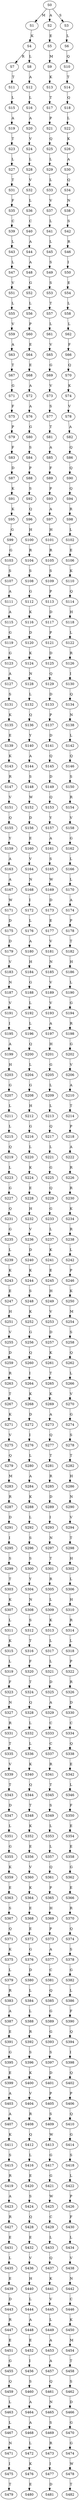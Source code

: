 strict digraph  {
	S0 -> S1 [ label = M ];
	S0 -> S2 [ label = A ];
	S0 -> S3 [ label = S ];
	S1 -> S4 [ label = K ];
	S2 -> S5 [ label = E ];
	S3 -> S6 [ label = L ];
	S4 -> S7 [ label = R ];
	S4 -> S8 [ label = L ];
	S5 -> S9 [ label = M ];
	S6 -> S10 [ label = Q ];
	S7 -> S11 [ label = T ];
	S8 -> S12 [ label = A ];
	S9 -> S13 [ label = K ];
	S10 -> S14 [ label = T ];
	S11 -> S15 [ label = L ];
	S12 -> S16 [ label = L ];
	S13 -> S17 [ label = T ];
	S14 -> S18 [ label = Q ];
	S15 -> S19 [ label = A ];
	S16 -> S20 [ label = A ];
	S17 -> S21 [ label = P ];
	S18 -> S22 [ label = L ];
	S19 -> S23 [ label = T ];
	S20 -> S24 [ label = V ];
	S21 -> S25 [ label = Q ];
	S22 -> S26 [ label = K ];
	S23 -> S27 [ label = L ];
	S24 -> S28 [ label = L ];
	S25 -> S29 [ label = L ];
	S26 -> S30 [ label = A ];
	S27 -> S31 [ label = T ];
	S28 -> S32 [ label = V ];
	S29 -> S33 [ label = L ];
	S30 -> S34 [ label = Q ];
	S31 -> S35 [ label = F ];
	S32 -> S36 [ label = L ];
	S33 -> S37 [ label = V ];
	S34 -> S38 [ label = N ];
	S35 -> S39 [ label = C ];
	S36 -> S40 [ label = C ];
	S37 -> S41 [ label = L ];
	S38 -> S42 [ label = S ];
	S39 -> S43 [ label = L ];
	S40 -> S44 [ label = A ];
	S41 -> S45 [ label = L ];
	S42 -> S46 [ label = R ];
	S43 -> S47 [ label = L ];
	S44 -> S48 [ label = A ];
	S45 -> S49 [ label = S ];
	S46 -> S50 [ label = I ];
	S47 -> S51 [ label = V ];
	S48 -> S52 [ label = G ];
	S49 -> S53 [ label = S ];
	S50 -> S54 [ label = E ];
	S51 -> S55 [ label = L ];
	S52 -> S56 [ label = L ];
	S53 -> S57 [ label = T ];
	S54 -> S58 [ label = L ];
	S55 -> S59 [ label = V ];
	S56 -> S60 [ label = P ];
	S57 -> S61 [ label = L ];
	S58 -> S62 [ label = L ];
	S59 -> S63 [ label = A ];
	S60 -> S64 [ label = E ];
	S61 -> S65 [ label = V ];
	S62 -> S66 [ label = F ];
	S63 -> S67 [ label = T ];
	S64 -> S68 [ label = E ];
	S65 -> S69 [ label = G ];
	S66 -> S70 [ label = Q ];
	S67 -> S71 [ label = G ];
	S68 -> S72 [ label = A ];
	S69 -> S73 [ label = V ];
	S70 -> S74 [ label = K ];
	S71 -> S75 [ label = F ];
	S72 -> S76 [ label = A ];
	S73 -> S77 [ label = S ];
	S74 -> S78 [ label = V ];
	S75 -> S79 [ label = P ];
	S76 -> S80 [ label = G ];
	S77 -> S81 [ label = T ];
	S78 -> S82 [ label = A ];
	S79 -> S83 [ label = F ];
	S80 -> S84 [ label = S ];
	S81 -> S85 [ label = A ];
	S82 -> S86 [ label = Q ];
	S83 -> S87 [ label = D ];
	S84 -> S88 [ label = P ];
	S85 -> S89 [ label = F ];
	S86 -> S90 [ label = Q ];
	S87 -> S91 [ label = K ];
	S88 -> S92 [ label = S ];
	S89 -> S93 [ label = P ];
	S90 -> S94 [ label = Q ];
	S91 -> S95 [ label = K ];
	S92 -> S96 [ label = Q ];
	S93 -> S97 [ label = A ];
	S94 -> S98 [ label = R ];
	S95 -> S99 [ label = G ];
	S96 -> S100 [ label = H ];
	S97 -> S101 [ label = H ];
	S98 -> S102 [ label = L ];
	S99 -> S103 [ label = G ];
	S100 -> S104 [ label = R ];
	S101 -> S105 [ label = R ];
	S102 -> S106 [ label = E ];
	S103 -> S107 [ label = S ];
	S104 -> S108 [ label = S ];
	S105 -> S109 [ label = S ];
	S106 -> S110 [ label = K ];
	S107 -> S111 [ label = A ];
	S108 -> S112 [ label = G ];
	S109 -> S113 [ label = P ];
	S110 -> S114 [ label = Q ];
	S111 -> S115 [ label = A ];
	S112 -> S116 [ label = K ];
	S113 -> S117 [ label = D ];
	S114 -> S118 [ label = H ];
	S115 -> S119 [ label = G ];
	S116 -> S120 [ label = D ];
	S117 -> S121 [ label = P ];
	S118 -> S122 [ label = L ];
	S119 -> S123 [ label = G ];
	S120 -> S124 [ label = K ];
	S121 -> S125 [ label = D ];
	S122 -> S126 [ label = R ];
	S123 -> S127 [ label = A ];
	S124 -> S128 [ label = N ];
	S125 -> S129 [ label = Q ];
	S126 -> S130 [ label = I ];
	S127 -> S131 [ label = S ];
	S128 -> S132 [ label = L ];
	S129 -> S133 [ label = D ];
	S130 -> S134 [ label = Q ];
	S131 -> S135 [ label = K ];
	S132 -> S136 [ label = Q ];
	S133 -> S137 [ label = P ];
	S134 -> S138 [ label = N ];
	S135 -> S139 [ label = E ];
	S136 -> S140 [ label = Y ];
	S137 -> S141 [ label = D ];
	S138 -> S142 [ label = L ];
	S139 -> S143 [ label = K ];
	S140 -> S144 [ label = A ];
	S141 -> S145 [ label = Q ];
	S142 -> S146 [ label = Q ];
	S143 -> S147 [ label = R ];
	S144 -> S148 [ label = S ];
	S145 -> S149 [ label = D ];
	S146 -> S150 [ label = S ];
	S147 -> S151 [ label = V ];
	S148 -> S152 [ label = W ];
	S149 -> S153 [ label = Q ];
	S150 -> S154 [ label = R ];
	S151 -> S155 [ label = Q ];
	S152 -> S156 [ label = D ];
	S153 -> S157 [ label = Y ];
	S154 -> S158 [ label = V ];
	S155 -> S159 [ label = Y ];
	S156 -> S160 [ label = E ];
	S157 -> S161 [ label = A ];
	S158 -> S162 [ label = G ];
	S159 -> S163 [ label = A ];
	S160 -> S164 [ label = V ];
	S161 -> S165 [ label = S ];
	S162 -> S166 [ label = L ];
	S163 -> S167 [ label = A ];
	S164 -> S168 [ label = N ];
	S165 -> S169 [ label = W ];
	S166 -> S170 [ label = L ];
	S167 -> S171 [ label = W ];
	S168 -> S172 [ label = I ];
	S169 -> S173 [ label = D ];
	S170 -> S174 [ label = A ];
	S171 -> S175 [ label = D ];
	S172 -> S176 [ label = L ];
	S173 -> S177 [ label = E ];
	S174 -> S178 [ label = P ];
	S175 -> S179 [ label = D ];
	S176 -> S180 [ label = A ];
	S177 -> S181 [ label = V ];
	S178 -> S182 [ label = T ];
	S179 -> S183 [ label = V ];
	S180 -> S184 [ label = H ];
	S181 -> S185 [ label = N ];
	S182 -> S186 [ label = H ];
	S183 -> S187 [ label = N ];
	S184 -> S188 [ label = G ];
	S185 -> S189 [ label = V ];
	S186 -> S190 [ label = L ];
	S187 -> S191 [ label = V ];
	S188 -> S192 [ label = L ];
	S189 -> S193 [ label = V ];
	S190 -> S194 [ label = G ];
	S191 -> S195 [ label = I ];
	S192 -> S196 [ label = L ];
	S193 -> S197 [ label = A ];
	S194 -> S198 [ label = R ];
	S195 -> S199 [ label = A ];
	S196 -> S200 [ label = Q ];
	S197 -> S201 [ label = H ];
	S198 -> S202 [ label = G ];
	S199 -> S203 [ label = H ];
	S200 -> S204 [ label = L ];
	S201 -> S205 [ label = G ];
	S202 -> S206 [ label = V ];
	S203 -> S207 [ label = G ];
	S204 -> S208 [ label = G ];
	S205 -> S209 [ label = L ];
	S206 -> S210 [ label = A ];
	S207 -> S211 [ label = L ];
	S208 -> S212 [ label = H ];
	S209 -> S213 [ label = L ];
	S210 -> S214 [ label = T ];
	S211 -> S215 [ label = L ];
	S212 -> S216 [ label = G ];
	S213 -> S217 [ label = Q ];
	S214 -> S218 [ label = P ];
	S215 -> S219 [ label = Q ];
	S216 -> S220 [ label = L ];
	S217 -> S221 [ label = L ];
	S218 -> S222 [ label = A ];
	S219 -> S223 [ label = L ];
	S220 -> S224 [ label = K ];
	S221 -> S225 [ label = G ];
	S222 -> S226 [ label = R ];
	S223 -> S227 [ label = G ];
	S224 -> S228 [ label = E ];
	S225 -> S229 [ label = Q ];
	S226 -> S230 [ label = R ];
	S227 -> S231 [ label = Q ];
	S228 -> S232 [ label = H ];
	S229 -> S233 [ label = G ];
	S230 -> S234 [ label = K ];
	S231 -> S235 [ label = G ];
	S232 -> S236 [ label = V ];
	S233 -> S237 [ label = L ];
	S234 -> S238 [ label = R ];
	S235 -> S239 [ label = L ];
	S236 -> S240 [ label = D ];
	S237 -> S241 [ label = K ];
	S238 -> S242 [ label = L ];
	S239 -> S243 [ label = K ];
	S240 -> S244 [ label = K ];
	S241 -> S245 [ label = E ];
	S242 -> S246 [ label = P ];
	S243 -> S247 [ label = E ];
	S244 -> S248 [ label = S ];
	S245 -> S249 [ label = H ];
	S246 -> S250 [ label = K ];
	S247 -> S251 [ label = H ];
	S248 -> S252 [ label = K ];
	S249 -> S253 [ label = V ];
	S250 -> S254 [ label = M ];
	S251 -> S255 [ label = V ];
	S252 -> S256 [ label = G ];
	S253 -> S257 [ label = D ];
	S254 -> S258 [ label = S ];
	S255 -> S259 [ label = D ];
	S256 -> S260 [ label = Q ];
	S257 -> S261 [ label = K ];
	S258 -> S262 [ label = Q ];
	S259 -> S263 [ label = R ];
	S260 -> S264 [ label = I ];
	S261 -> S265 [ label = T ];
	S262 -> S266 [ label = L ];
	S263 -> S267 [ label = T ];
	S264 -> S268 [ label = K ];
	S265 -> S269 [ label = K ];
	S266 -> S270 [ label = V ];
	S267 -> S271 [ label = K ];
	S268 -> S272 [ label = D ];
	S269 -> S273 [ label = A ];
	S270 -> S274 [ label = G ];
	S271 -> S275 [ label = V ];
	S272 -> S276 [ label = I ];
	S273 -> S277 [ label = Q ];
	S274 -> S278 [ label = S ];
	S275 -> S279 [ label = Q ];
	S276 -> S280 [ label = L ];
	S277 -> S281 [ label = T ];
	S278 -> S282 [ label = T ];
	S279 -> S283 [ label = M ];
	S280 -> S284 [ label = A ];
	S281 -> S285 [ label = R ];
	S282 -> S286 [ label = H ];
	S283 -> S287 [ label = R ];
	S284 -> S288 [ label = K ];
	S285 -> S289 [ label = D ];
	S286 -> S290 [ label = N ];
	S287 -> S291 [ label = D ];
	S288 -> S292 [ label = L ];
	S289 -> S293 [ label = I ];
	S290 -> S294 [ label = V ];
	S291 -> S295 [ label = I ];
	S292 -> S296 [ label = S ];
	S293 -> S297 [ label = N ];
	S294 -> S298 [ label = T ];
	S295 -> S299 [ label = S ];
	S296 -> S300 [ label = S ];
	S297 -> S301 [ label = T ];
	S298 -> S302 [ label = H ];
	S299 -> S303 [ label = T ];
	S300 -> S304 [ label = Y ];
	S301 -> S305 [ label = R ];
	S302 -> S306 [ label = L ];
	S303 -> S307 [ label = K ];
	S304 -> S308 [ label = N ];
	S305 -> S309 [ label = L ];
	S306 -> S310 [ label = H ];
	S307 -> S311 [ label = L ];
	S308 -> S312 [ label = S ];
	S309 -> S313 [ label = K ];
	S310 -> S314 [ label = R ];
	S311 -> S315 [ label = K ];
	S312 -> S316 [ label = T ];
	S313 -> S317 [ label = L ];
	S314 -> S318 [ label = L ];
	S315 -> S319 [ label = L ];
	S316 -> S320 [ label = F ];
	S317 -> S321 [ label = L ];
	S318 -> S322 [ label = P ];
	S319 -> S323 [ label = F ];
	S320 -> S324 [ label = T ];
	S321 -> S325 [ label = D ];
	S322 -> S326 [ label = R ];
	S323 -> S327 [ label = N ];
	S324 -> S328 [ label = Q ];
	S325 -> S329 [ label = A ];
	S326 -> S330 [ label = D ];
	S327 -> S331 [ label = R ];
	S328 -> S332 [ label = L ];
	S329 -> S333 [ label = C ];
	S330 -> S334 [ label = C ];
	S331 -> S335 [ label = T ];
	S332 -> S336 [ label = L ];
	S333 -> S337 [ label = C ];
	S334 -> S338 [ label = Q ];
	S335 -> S339 [ label = V ];
	S336 -> S340 [ label = K ];
	S337 -> S341 [ label = R ];
	S338 -> S342 [ label = E ];
	S339 -> S343 [ label = T ];
	S340 -> S344 [ label = Q ];
	S341 -> S345 [ label = T ];
	S342 -> S346 [ label = L ];
	S343 -> S347 [ label = D ];
	S344 -> S348 [ label = T ];
	S345 -> S349 [ label = S ];
	S346 -> S350 [ label = F ];
	S347 -> S351 [ label = L ];
	S348 -> S352 [ label = K ];
	S349 -> S353 [ label = L ];
	S350 -> S354 [ label = E ];
	S351 -> S355 [ label = G ];
	S352 -> S356 [ label = E ];
	S353 -> S357 [ label = L ];
	S354 -> S358 [ label = E ];
	S355 -> S359 [ label = K ];
	S356 -> S360 [ label = V ];
	S357 -> S361 [ label = Q ];
	S358 -> S362 [ label = G ];
	S359 -> S363 [ label = E ];
	S360 -> S364 [ label = K ];
	S361 -> S365 [ label = P ];
	S362 -> S366 [ label = E ];
	S363 -> S367 [ label = S ];
	S364 -> S368 [ label = E ];
	S365 -> S369 [ label = H ];
	S366 -> S370 [ label = R ];
	S367 -> S371 [ label = Q ];
	S368 -> S372 [ label = E ];
	S369 -> S373 [ label = P ];
	S370 -> S374 [ label = Q ];
	S371 -> S375 [ label = K ];
	S372 -> S376 [ label = G ];
	S373 -> S377 [ label = A ];
	S374 -> S378 [ label = S ];
	S375 -> S379 [ label = L ];
	S376 -> S380 [ label = D ];
	S377 -> S381 [ label = C ];
	S378 -> S382 [ label = G ];
	S379 -> S383 [ label = R ];
	S380 -> S384 [ label = L ];
	S381 -> S385 [ label = Q ];
	S382 -> S386 [ label = L ];
	S383 -> S387 [ label = A ];
	S384 -> S388 [ label = L ];
	S385 -> S389 [ label = G ];
	S386 -> S390 [ label = F ];
	S387 -> S391 [ label = E ];
	S388 -> S392 [ label = R ];
	S389 -> S393 [ label = G ];
	S390 -> S394 [ label = Q ];
	S391 -> S395 [ label = G ];
	S392 -> S396 [ label = S ];
	S393 -> S397 [ label = S ];
	S394 -> S398 [ label = I ];
	S395 -> S399 [ label = E ];
	S396 -> S400 [ label = K ];
	S397 -> S401 [ label = D ];
	S398 -> S402 [ label = Q ];
	S399 -> S403 [ label = A ];
	S400 -> S404 [ label = V ];
	S401 -> S405 [ label = P ];
	S402 -> S406 [ label = P ];
	S403 -> S407 [ label = A ];
	S404 -> S408 [ label = R ];
	S405 -> S409 [ label = S ];
	S406 -> S410 [ label = Q ];
	S407 -> S411 [ label = K ];
	S408 -> S412 [ label = Q ];
	S409 -> S413 [ label = W ];
	S410 -> S414 [ label = G ];
	S411 -> S415 [ label = S ];
	S412 -> S416 [ label = L ];
	S413 -> S417 [ label = G ];
	S414 -> S418 [ label = S ];
	S415 -> S419 [ label = R ];
	S416 -> S420 [ label = E ];
	S417 -> S421 [ label = G ];
	S418 -> S422 [ label = L ];
	S419 -> S423 [ label = A ];
	S420 -> S424 [ label = S ];
	S421 -> S425 [ label = W ];
	S422 -> S426 [ label = P ];
	S423 -> S427 [ label = R ];
	S424 -> S428 [ label = Q ];
	S425 -> S429 [ label = C ];
	S426 -> S430 [ label = F ];
	S427 -> S431 [ label = E ];
	S428 -> S432 [ label = E ];
	S429 -> S433 [ label = L ];
	S430 -> S434 [ label = L ];
	S431 -> S435 [ label = L ];
	S432 -> S436 [ label = V ];
	S433 -> S437 [ label = Q ];
	S434 -> S438 [ label = V ];
	S435 -> S439 [ label = E ];
	S436 -> S440 [ label = H ];
	S437 -> S441 [ label = K ];
	S438 -> S442 [ label = N ];
	S439 -> S443 [ label = D ];
	S440 -> S444 [ label = L ];
	S441 -> S445 [ label = V ];
	S442 -> S446 [ label = C ];
	S443 -> S447 [ label = R ];
	S444 -> S448 [ label = A ];
	S445 -> S449 [ label = L ];
	S446 -> S450 [ label = K ];
	S447 -> S451 [ label = E ];
	S448 -> S452 [ label = E ];
	S449 -> S453 [ label = A ];
	S450 -> S454 [ label = M ];
	S451 -> S455 [ label = G ];
	S452 -> S456 [ label = I ];
	S453 -> S457 [ label = A ];
	S454 -> S458 [ label = T ];
	S455 -> S459 [ label = Q ];
	S456 -> S460 [ label = S ];
	S457 -> S461 [ label = Q ];
	S458 -> S462 [ label = S ];
	S459 -> S463 [ label = L ];
	S460 -> S464 [ label = A ];
	S461 -> S465 [ label = N ];
	S462 -> S466 [ label = D ];
	S463 -> S467 [ label = L ];
	S464 -> S468 [ label = A ];
	S465 -> S469 [ label = S ];
	S466 -> S470 [ label = G ];
	S467 -> S471 [ label = N ];
	S468 -> S472 [ label = L ];
	S469 -> S473 [ label = R ];
	S470 -> S474 [ label = G ];
	S471 -> S475 [ label = I ];
	S472 -> S476 [ label = K ];
	S473 -> S477 [ label = I ];
	S474 -> S478 [ label = W ];
	S475 -> S479 [ label = T ];
	S476 -> S480 [ label = E ];
	S477 -> S481 [ label = D ];
	S478 -> S482 [ label = T ];
}

